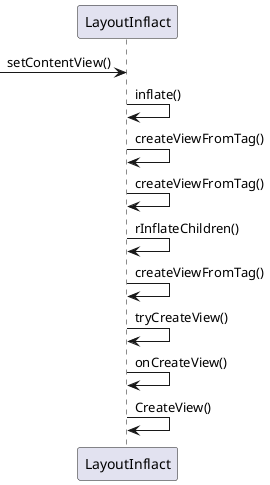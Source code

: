@startuml

-> LayoutInflact:setContentView()
LayoutInflact -> LayoutInflact:inflate()
LayoutInflact -> LayoutInflact:createViewFromTag()
LayoutInflact -> LayoutInflact:createViewFromTag()
LayoutInflact -> LayoutInflact:rInflateChildren()
LayoutInflact -> LayoutInflact:createViewFromTag()
LayoutInflact -> LayoutInflact:tryCreateView()
LayoutInflact -> LayoutInflact:onCreateView()
LayoutInflact -> LayoutInflact:CreateView()

@enduml